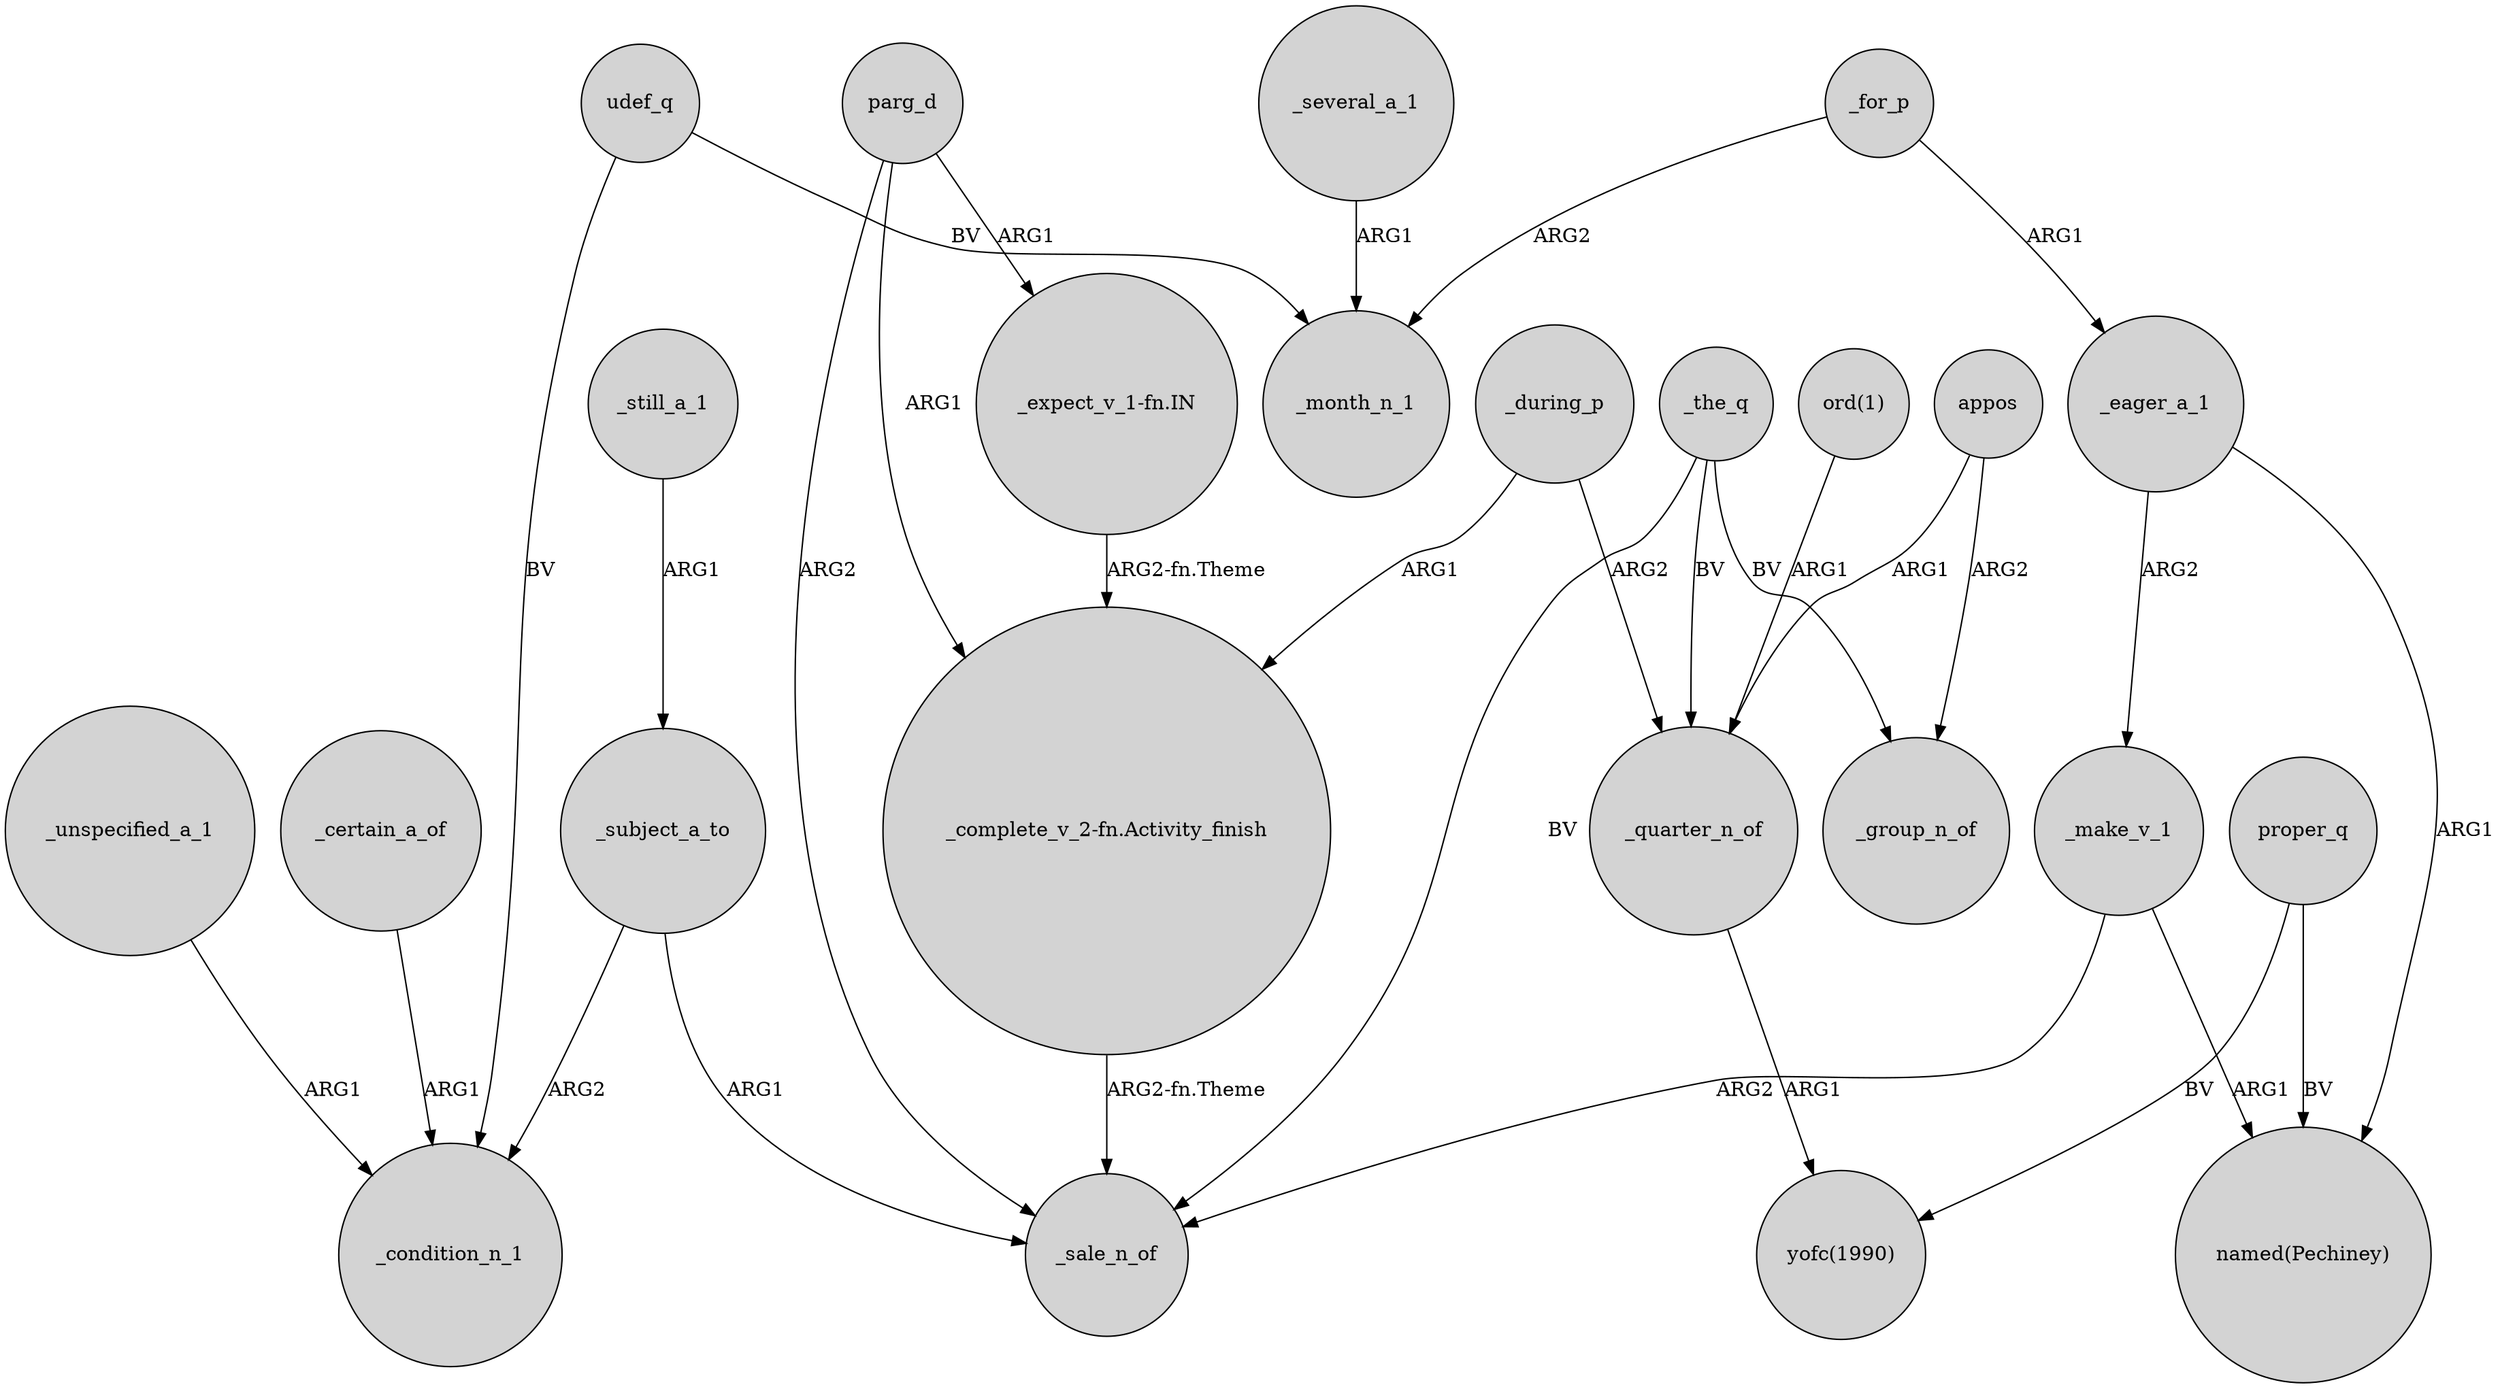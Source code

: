 digraph {
	node [shape=circle style=filled]
	_unspecified_a_1 -> _condition_n_1 [label=ARG1]
	_for_p -> _month_n_1 [label=ARG2]
	_still_a_1 -> _subject_a_to [label=ARG1]
	proper_q -> "named(Pechiney)" [label=BV]
	"_complete_v_2-fn.Activity_finish" -> _sale_n_of [label="ARG2-fn.Theme"]
	_the_q -> _group_n_of [label=BV]
	udef_q -> _month_n_1 [label=BV]
	proper_q -> "yofc(1990)" [label=BV]
	_several_a_1 -> _month_n_1 [label=ARG1]
	_make_v_1 -> _sale_n_of [label=ARG2]
	_subject_a_to -> _sale_n_of [label=ARG1]
	_make_v_1 -> "named(Pechiney)" [label=ARG1]
	_for_p -> _eager_a_1 [label=ARG1]
	udef_q -> _condition_n_1 [label=BV]
	_during_p -> _quarter_n_of [label=ARG2]
	_the_q -> _sale_n_of [label=BV]
	_eager_a_1 -> "named(Pechiney)" [label=ARG1]
	appos -> _quarter_n_of [label=ARG1]
	"ord(1)" -> _quarter_n_of [label=ARG1]
	_eager_a_1 -> _make_v_1 [label=ARG2]
	"_expect_v_1-fn.IN" -> "_complete_v_2-fn.Activity_finish" [label="ARG2-fn.Theme"]
	parg_d -> _sale_n_of [label=ARG2]
	appos -> _group_n_of [label=ARG2]
	parg_d -> "_expect_v_1-fn.IN" [label=ARG1]
	parg_d -> "_complete_v_2-fn.Activity_finish" [label=ARG1]
	_certain_a_of -> _condition_n_1 [label=ARG1]
	_the_q -> _quarter_n_of [label=BV]
	_quarter_n_of -> "yofc(1990)" [label=ARG1]
	_subject_a_to -> _condition_n_1 [label=ARG2]
	_during_p -> "_complete_v_2-fn.Activity_finish" [label=ARG1]
}
